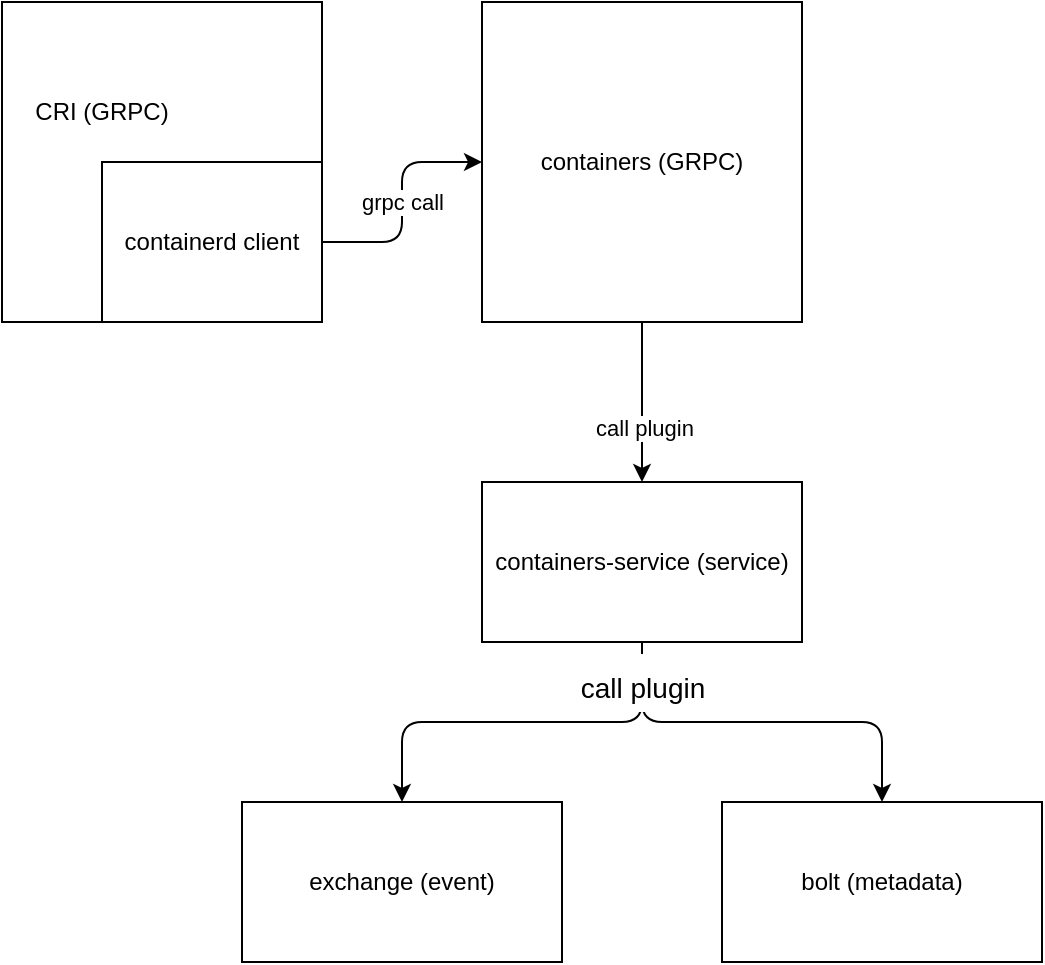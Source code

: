 <mxfile>
    <diagram id="r0k34etn6OOg8sfutm2Q" name="NewContainer_workflow">
        <mxGraphModel dx="746" dy="504" grid="1" gridSize="10" guides="1" tooltips="1" connect="1" arrows="1" fold="1" page="1" pageScale="1" pageWidth="827" pageHeight="1169" math="0" shadow="0">
            <root>
                <mxCell id="0"/>
                <mxCell id="1" parent="0"/>
                <mxCell id="9" style="edgeStyle=none;html=1;exitX=1;exitY=0.5;exitDx=0;exitDy=0;entryX=0;entryY=0.5;entryDx=0;entryDy=0;" parent="1" source="6" target="7" edge="1">
                    <mxGeometry relative="1" as="geometry">
                        <Array as="points">
                            <mxPoint x="360" y="200"/>
                            <mxPoint x="360" y="160"/>
                        </Array>
                    </mxGeometry>
                </mxCell>
                <mxCell id="12" value="grpc call" style="edgeLabel;html=1;align=center;verticalAlign=middle;resizable=0;points=[];" parent="9" vertex="1" connectable="0">
                    <mxGeometry x="0.3" y="-1" relative="1" as="geometry">
                        <mxPoint x="-1" y="18" as="offset"/>
                    </mxGeometry>
                </mxCell>
                <mxCell id="4" value="" style="rounded=0;whiteSpace=wrap;html=1;" parent="1" vertex="1">
                    <mxGeometry x="160" y="80" width="160" height="160" as="geometry"/>
                </mxCell>
                <mxCell id="5" value="CRI (GRPC)" style="text;html=1;strokeColor=none;fillColor=none;align=center;verticalAlign=middle;whiteSpace=wrap;rounded=0;" parent="1" vertex="1">
                    <mxGeometry x="160" y="120" width="100" height="30" as="geometry"/>
                </mxCell>
                <mxCell id="6" value="containerd client" style="rounded=0;whiteSpace=wrap;html=1;" parent="1" vertex="1">
                    <mxGeometry x="210" y="160" width="110" height="80" as="geometry"/>
                </mxCell>
                <mxCell id="10" style="edgeStyle=none;html=1;entryX=0.5;entryY=0;entryDx=0;entryDy=0;" parent="1" source="7" target="8" edge="1">
                    <mxGeometry relative="1" as="geometry"/>
                </mxCell>
                <mxCell id="13" value="call plugin" style="edgeLabel;html=1;align=center;verticalAlign=middle;resizable=0;points=[];" parent="10" vertex="1" connectable="0">
                    <mxGeometry x="0.314" y="1" relative="1" as="geometry">
                        <mxPoint as="offset"/>
                    </mxGeometry>
                </mxCell>
                <mxCell id="7" value="containers (GRPC)" style="rounded=0;whiteSpace=wrap;html=1;" parent="1" vertex="1">
                    <mxGeometry x="400" y="80" width="160" height="160" as="geometry"/>
                </mxCell>
                <mxCell id="AqN1_XjdIKDp6OtWtEQa-18" style="edgeStyle=none;html=1;entryX=0.5;entryY=0;entryDx=0;entryDy=0;fontSize=24;" parent="1" source="8" target="15" edge="1">
                    <mxGeometry relative="1" as="geometry">
                        <Array as="points">
                            <mxPoint x="480" y="440"/>
                            <mxPoint x="360" y="440"/>
                        </Array>
                    </mxGeometry>
                </mxCell>
                <mxCell id="AqN1_XjdIKDp6OtWtEQa-19" style="edgeStyle=none;html=1;entryX=0.5;entryY=0;entryDx=0;entryDy=0;fontSize=24;" parent="1" source="8" target="14" edge="1">
                    <mxGeometry relative="1" as="geometry">
                        <Array as="points">
                            <mxPoint x="480" y="440"/>
                            <mxPoint x="600" y="440"/>
                        </Array>
                    </mxGeometry>
                </mxCell>
                <mxCell id="AqN1_XjdIKDp6OtWtEQa-20" value="&lt;font style=&quot;font-size: 14px;&quot;&gt;call plugin&lt;/font&gt;" style="edgeLabel;html=1;align=center;verticalAlign=middle;resizable=0;points=[];fontSize=24;" parent="AqN1_XjdIKDp6OtWtEQa-19" vertex="1" connectable="0">
                    <mxGeometry x="-0.892" y="-1" relative="1" as="geometry">
                        <mxPoint x="1" y="9" as="offset"/>
                    </mxGeometry>
                </mxCell>
                <mxCell id="8" value="containers-service (service)" style="rounded=0;whiteSpace=wrap;html=1;" parent="1" vertex="1">
                    <mxGeometry x="400" y="320" width="160" height="80" as="geometry"/>
                </mxCell>
                <mxCell id="14" value="bolt (metadata)" style="rounded=0;whiteSpace=wrap;html=1;" parent="1" vertex="1">
                    <mxGeometry x="520" y="480" width="160" height="80" as="geometry"/>
                </mxCell>
                <mxCell id="15" value="exchange (event)" style="rounded=0;whiteSpace=wrap;html=1;" parent="1" vertex="1">
                    <mxGeometry x="280" y="480" width="160" height="80" as="geometry"/>
                </mxCell>
            </root>
        </mxGraphModel>
    </diagram>
    <diagram name="NewTask_workflow" id="o01S9ISH2fWeTWRH3a4T">
        <mxGraphModel grid="1" page="1" gridSize="10" guides="1" tooltips="1" connect="1" arrows="1" fold="1" pageScale="1" pageWidth="827" pageHeight="1169" background="none" math="0" shadow="0">
            <root>
                <mxCell id="lwEaEVw-wX0ZS6Cv4j98-0"/>
                <mxCell id="lwEaEVw-wX0ZS6Cv4j98-1" parent="lwEaEVw-wX0ZS6Cv4j98-0"/>
                <mxCell id="2v7Zz_PQlHcIcJaRccYk-0" value="" style="rounded=0;whiteSpace=wrap;html=1;" parent="lwEaEVw-wX0ZS6Cv4j98-1" vertex="1">
                    <mxGeometry y="40" width="480" height="560" as="geometry"/>
                </mxCell>
                <mxCell id="lwEaEVw-wX0ZS6Cv4j98-2" style="edgeStyle=none;html=1;entryX=0;entryY=0.5;entryDx=0;entryDy=0;exitX=1;exitY=0.5;exitDx=0;exitDy=0;" parent="lwEaEVw-wX0ZS6Cv4j98-1" source="lwEaEVw-wX0ZS6Cv4j98-6" target="lwEaEVw-wX0ZS6Cv4j98-9" edge="1">
                    <mxGeometry relative="1" as="geometry">
                        <mxPoint x="240" y="200" as="sourcePoint"/>
                        <Array as="points">
                            <mxPoint x="240" y="200"/>
                            <mxPoint x="240" y="160"/>
                        </Array>
                    </mxGeometry>
                </mxCell>
                <mxCell id="lwEaEVw-wX0ZS6Cv4j98-3" value="grpc call" style="edgeLabel;html=1;align=center;verticalAlign=middle;resizable=0;points=[];" parent="lwEaEVw-wX0ZS6Cv4j98-2" vertex="1" connectable="0">
                    <mxGeometry x="0.3" y="-1" relative="1" as="geometry">
                        <mxPoint x="-1" y="24" as="offset"/>
                    </mxGeometry>
                </mxCell>
                <mxCell id="lwEaEVw-wX0ZS6Cv4j98-4" value="" style="rounded=0;whiteSpace=wrap;html=1;" parent="lwEaEVw-wX0ZS6Cv4j98-1" vertex="1">
                    <mxGeometry x="40" y="80" width="160" height="160" as="geometry"/>
                </mxCell>
                <mxCell id="lwEaEVw-wX0ZS6Cv4j98-5" value="CRI (GRPC)" style="text;html=1;strokeColor=none;fillColor=none;align=center;verticalAlign=middle;whiteSpace=wrap;rounded=0;" parent="lwEaEVw-wX0ZS6Cv4j98-1" vertex="1">
                    <mxGeometry x="40" y="120" width="100" height="30" as="geometry"/>
                </mxCell>
                <mxCell id="lwEaEVw-wX0ZS6Cv4j98-6" value="containerd client" style="rounded=0;whiteSpace=wrap;html=1;" parent="lwEaEVw-wX0ZS6Cv4j98-1" vertex="1">
                    <mxGeometry x="90" y="160" width="110" height="80" as="geometry"/>
                </mxCell>
                <mxCell id="lwEaEVw-wX0ZS6Cv4j98-7" style="edgeStyle=none;html=1;entryX=0.5;entryY=0;entryDx=0;entryDy=0;" parent="lwEaEVw-wX0ZS6Cv4j98-1" source="lwEaEVw-wX0ZS6Cv4j98-9" target="lwEaEVw-wX0ZS6Cv4j98-13" edge="1">
                    <mxGeometry relative="1" as="geometry">
                        <Array as="points">
                            <mxPoint x="360" y="320"/>
                        </Array>
                    </mxGeometry>
                </mxCell>
                <mxCell id="lwEaEVw-wX0ZS6Cv4j98-8" value="call plugin" style="edgeLabel;html=1;align=center;verticalAlign=middle;resizable=0;points=[];" parent="lwEaEVw-wX0ZS6Cv4j98-7" vertex="1" connectable="0">
                    <mxGeometry x="0.314" y="1" relative="1" as="geometry">
                        <mxPoint as="offset"/>
                    </mxGeometry>
                </mxCell>
                <mxCell id="lwEaEVw-wX0ZS6Cv4j98-9" value="tasks (GRPC)" style="rounded=0;whiteSpace=wrap;html=1;" parent="lwEaEVw-wX0ZS6Cv4j98-1" vertex="1">
                    <mxGeometry x="280" y="80" width="160" height="160" as="geometry"/>
                </mxCell>
                <mxCell id="MRPL2BJ_Pl_vVG8cD8SG-0" style="edgeStyle=none;html=1;entryX=0.5;entryY=0;entryDx=0;entryDy=0;" parent="lwEaEVw-wX0ZS6Cv4j98-1" source="lwEaEVw-wX0ZS6Cv4j98-13" target="lwEaEVw-wX0ZS6Cv4j98-15" edge="1">
                    <mxGeometry relative="1" as="geometry"/>
                </mxCell>
                <mxCell id="MRPL2BJ_Pl_vVG8cD8SG-1" value="call plugin" style="edgeLabel;html=1;align=center;verticalAlign=middle;resizable=0;points=[];" parent="MRPL2BJ_Pl_vVG8cD8SG-0" vertex="1" connectable="0">
                    <mxGeometry x="-0.482" relative="1" as="geometry">
                        <mxPoint y="19" as="offset"/>
                    </mxGeometry>
                </mxCell>
                <mxCell id="lwEaEVw-wX0ZS6Cv4j98-13" value="tasks-service (service)" style="rounded=0;whiteSpace=wrap;html=1;" parent="lwEaEVw-wX0ZS6Cv4j98-1" vertex="1">
                    <mxGeometry x="280" y="320" width="160" height="80" as="geometry"/>
                </mxCell>
                <mxCell id="MRPL2BJ_Pl_vVG8cD8SG-3" style="edgeStyle=none;html=1;entryX=0;entryY=0.5;entryDx=0;entryDy=0;exitX=1;exitY=0.5;exitDx=0;exitDy=0;" parent="lwEaEVw-wX0ZS6Cv4j98-1" source="lwEaEVw-wX0ZS6Cv4j98-15" target="MRPL2BJ_Pl_vVG8cD8SG-2" edge="1">
                    <mxGeometry relative="1" as="geometry"/>
                </mxCell>
                <mxCell id="MRPL2BJ_Pl_vVG8cD8SG-4" value="create process" style="edgeLabel;html=1;align=center;verticalAlign=middle;resizable=0;points=[];" parent="MRPL2BJ_Pl_vVG8cD8SG-3" vertex="1" connectable="0">
                    <mxGeometry x="-0.552" y="2" relative="1" as="geometry">
                        <mxPoint x="40" y="-8" as="offset"/>
                    </mxGeometry>
                </mxCell>
                <mxCell id="MRPL2BJ_Pl_vVG8cD8SG-5" value="call with ttrpc" style="edgeLabel;html=1;align=center;verticalAlign=middle;resizable=0;points=[];" parent="MRPL2BJ_Pl_vVG8cD8SG-3" vertex="1" connectable="0">
                    <mxGeometry x="0.198" y="-2" relative="1" as="geometry">
                        <mxPoint x="-16" y="18" as="offset"/>
                    </mxGeometry>
                </mxCell>
                <mxCell id="lwEaEVw-wX0ZS6Cv4j98-15" value="task (runtime)" style="rounded=0;whiteSpace=wrap;html=1;" parent="lwEaEVw-wX0ZS6Cv4j98-1" vertex="1">
                    <mxGeometry x="280" y="480" width="160" height="80" as="geometry"/>
                </mxCell>
                <mxCell id="MRPL2BJ_Pl_vVG8cD8SG-7" style="edgeStyle=none;html=1;entryX=0;entryY=0.5;entryDx=0;entryDy=0;" parent="lwEaEVw-wX0ZS6Cv4j98-1" source="MRPL2BJ_Pl_vVG8cD8SG-2" target="MRPL2BJ_Pl_vVG8cD8SG-6" edge="1">
                    <mxGeometry relative="1" as="geometry"/>
                </mxCell>
                <mxCell id="MRPL2BJ_Pl_vVG8cD8SG-8" value="command run" style="edgeLabel;html=1;align=center;verticalAlign=middle;resizable=0;points=[];" parent="MRPL2BJ_Pl_vVG8cD8SG-7" vertex="1" connectable="0">
                    <mxGeometry x="-0.621" y="2" relative="1" as="geometry">
                        <mxPoint x="25" y="2" as="offset"/>
                    </mxGeometry>
                </mxCell>
                <mxCell id="MRPL2BJ_Pl_vVG8cD8SG-2" value="shim" style="rounded=0;whiteSpace=wrap;html=1;" parent="lwEaEVw-wX0ZS6Cv4j98-1" vertex="1">
                    <mxGeometry x="600" y="480" width="160" height="80" as="geometry"/>
                </mxCell>
                <mxCell id="MRPL2BJ_Pl_vVG8cD8SG-6" value="runc" style="rounded=0;whiteSpace=wrap;html=1;" parent="lwEaEVw-wX0ZS6Cv4j98-1" vertex="1">
                    <mxGeometry x="880" y="480" width="160" height="80" as="geometry"/>
                </mxCell>
                <mxCell id="2v7Zz_PQlHcIcJaRccYk-1" value="&lt;font style=&quot;font-size: 24px;&quot;&gt;containerd&lt;/font&gt;" style="text;html=1;strokeColor=none;fillColor=none;align=center;verticalAlign=middle;whiteSpace=wrap;rounded=0;" parent="lwEaEVw-wX0ZS6Cv4j98-1" vertex="1">
                    <mxGeometry x="50" y="360" width="130" height="110" as="geometry"/>
                </mxCell>
            </root>
        </mxGraphModel>
    </diagram>
</mxfile>